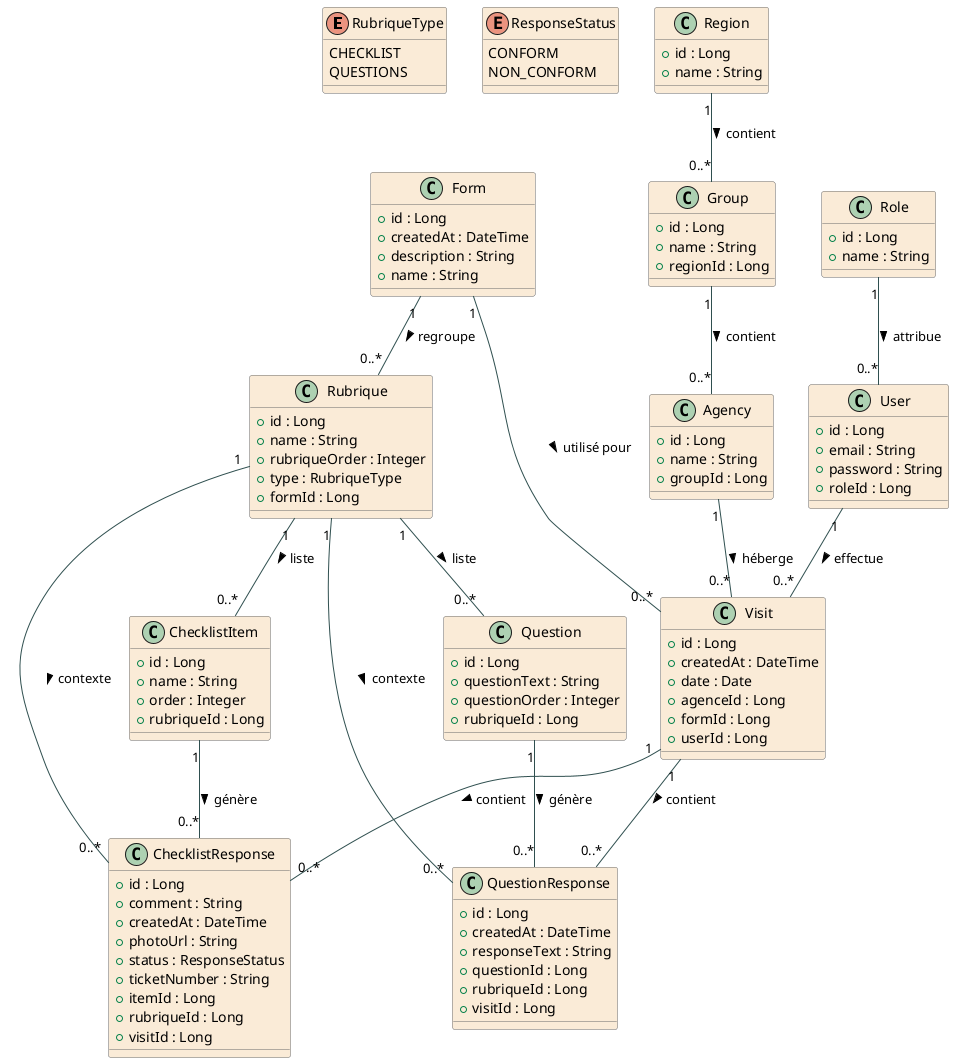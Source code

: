 @startuml
' =====================================
' Diagramme de classes UML pour Gemba Walk
' =====================================

skinparam class {
    BackgroundColor AntiqueWhite
    ArrowColor DarkSlateGray
    BorderColor DimGray
}

' ---------- Enums (moved to the left) ----------
enum RubriqueType {
    CHECKLIST
    QUESTIONS
}

enum ResponseStatus {
    CONFORM
    NON_CONFORM
}

' ---------- Entités géographiques ----------
class Region {
    + id : Long
    + name : String
}

class Group {
    + id : Long
    + name : String
    + regionId : Long
}

class Agency {
    + id : Long
    + name : String
    + groupId : Long
}

Region "1" -- "0..*" Group : contient >
Group "1" -- "0..*" Agency : contient >

' ---------- Gestion des utilisateurs ----------
class Role {
    + id : Long
    + name : String
}

class User {
    + id : Long
    + email : String
    + password : String
    + roleId : Long
}

Role "1" -- "0..*" User : attribue >


' ---------- Formulaires et rubriques ----------
class Form {
    + id : Long
    + createdAt : DateTime
    + description : String
    + name : String
}

class Rubrique {
    + id : Long
    + name : String
    + rubriqueOrder : Integer
    + type : RubriqueType
    + formId : Long
}

Form "1" -- "0..*" Rubrique : regroupe >
Rubrique "1" -- "0..*" ChecklistItem : liste >
Rubrique "1" -- "0..*" Question : liste >

class ChecklistItem {
    + id : Long
    + name : String
    + order : Integer
    + rubriqueId : Long
}

class Question {
    + id : Long
    + questionText : String
    + questionOrder : Integer
    + rubriqueId : Long
}

' ---------- Visites et réponses ----------
class Visit {
    + id : Long
    + createdAt : DateTime
    + date : Date
    + agenceId : Long
    + formId : Long
    + userId : Long
}

class ChecklistResponse {
    + id : Long
    + comment : String
    + createdAt : DateTime
    + photoUrl : String
    + status : ResponseStatus
    + ticketNumber : String
    + itemId : Long
    + rubriqueId : Long
    + visitId : Long
}

class QuestionResponse {
    + id : Long
    + createdAt : DateTime
    + responseText : String
    + questionId : Long
    + rubriqueId : Long
    + visitId : Long
}

Agency "1" -- "0..*" Visit : héberge >
Form "1" -- "0..*" Visit : utilisé pour >
User "1" -- "0..*" Visit : effectue >
Visit "1" -- "0..*" ChecklistResponse : contient >
Visit "1" -- "0..*" QuestionResponse : contient >

ChecklistItem "1" -- "0..*" ChecklistResponse : génère >
Rubrique "1" -- "0..*" ChecklistResponse : contexte >
Question "1" -- "0..*" QuestionResponse : génère >
Rubrique "1" -- "0..*" QuestionResponse : contexte >
@enduml
